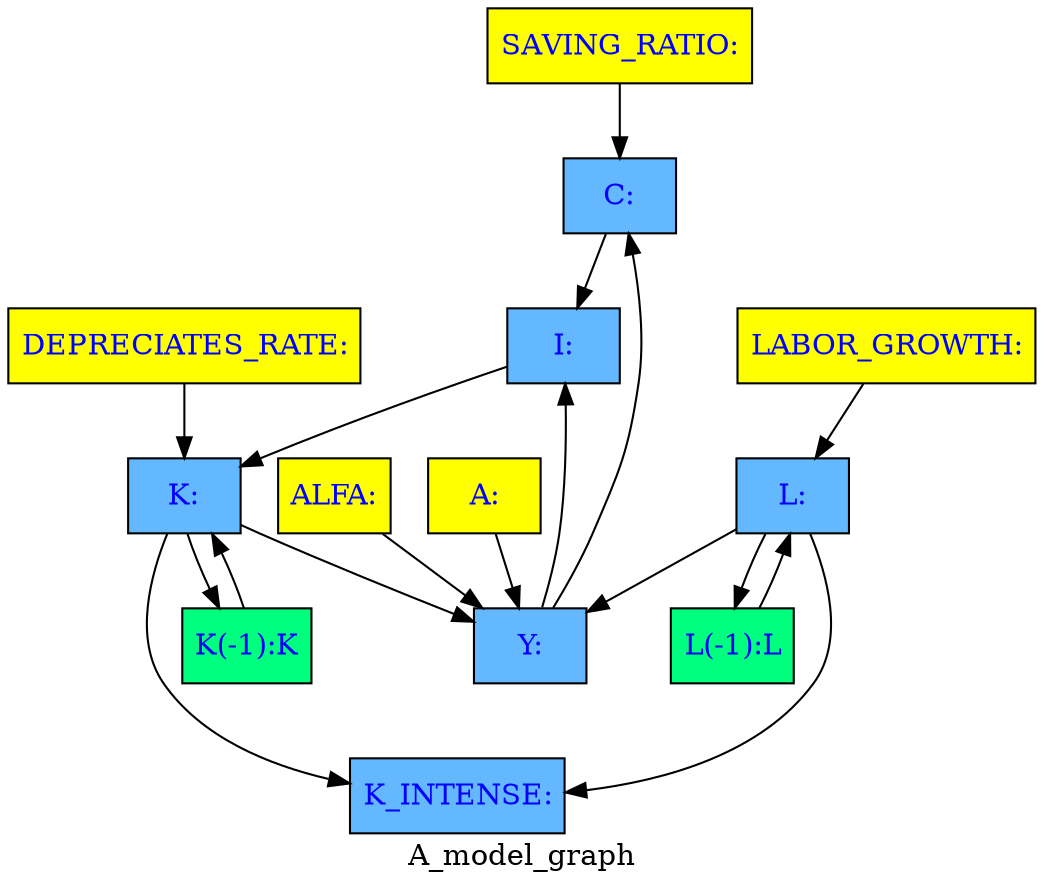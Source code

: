 Digraph TD {rankdir ="HR" 
{node  [margin=0.025 fontcolor=blue style=filled ] 
 "C" [ shape=box fillcolor= steelblue1 tooltip="C"  margin=0.025 fontcolor=blue style = filled  label=<<TABLE BORDER='0' CELLBORDER = '0' style = "filled"  > <TR><TD tooltip="C">C:</TD></TR> </TABLE>> ]
"Y" [ shape=box fillcolor= steelblue1 tooltip="Y"  margin=0.025 fontcolor=blue style = filled  label=<<TABLE BORDER='0' CELLBORDER = '0' style = "filled"  > <TR><TD tooltip="Y">Y:</TD></TR> </TABLE>> ]
"ALFA" [ shape=box fillcolor= yellow tooltip="ALFA"  margin=0.025 fontcolor=blue style = filled  label=<<TABLE BORDER='0' CELLBORDER = '0' style = "filled"  > <TR><TD tooltip="ALFA">ALFA:</TD></TR> </TABLE>> ]
"L(-1)" [ shape=box fillcolor= springgreen tooltip="L"  margin=0.025 fontcolor=blue style = filled  label=<<TABLE BORDER='0' CELLBORDER = '0' style = "filled"  > <TR><TD tooltip="L">L(-1):L</TD></TR> </TABLE>> ]
"SAVING_RATIO" [ shape=box fillcolor= yellow tooltip="SAVING_RATIO"  margin=0.025 fontcolor=blue style = filled  label=<<TABLE BORDER='0' CELLBORDER = '0' style = "filled"  > <TR><TD tooltip="SAVING_RATIO">SAVING_RATIO:</TD></TR> </TABLE>> ]
"L" [ shape=box fillcolor= steelblue1 tooltip="L"  margin=0.025 fontcolor=blue style = filled  label=<<TABLE BORDER='0' CELLBORDER = '0' style = "filled"  > <TR><TD tooltip="L">L:</TD></TR> </TABLE>> ]
"K_INTENSE" [ shape=box fillcolor= steelblue1 tooltip="K_INTENSE"  margin=0.025 fontcolor=blue style = filled  label=<<TABLE BORDER='0' CELLBORDER = '0' style = "filled"  > <TR><TD tooltip="K_INTENSE">K_INTENSE:</TD></TR> </TABLE>> ]
"DEPRECIATES_RATE" [ shape=box fillcolor= yellow tooltip="DEPRECIATES_RATE"  margin=0.025 fontcolor=blue style = filled  label=<<TABLE BORDER='0' CELLBORDER = '0' style = "filled"  > <TR><TD tooltip="DEPRECIATES_RATE">DEPRECIATES_RATE:</TD></TR> </TABLE>> ]
"LABOR_GROWTH" [ shape=box fillcolor= yellow tooltip="LABOR_GROWTH"  margin=0.025 fontcolor=blue style = filled  label=<<TABLE BORDER='0' CELLBORDER = '0' style = "filled"  > <TR><TD tooltip="LABOR_GROWTH">LABOR_GROWTH:</TD></TR> </TABLE>> ]
"K" [ shape=box fillcolor= steelblue1 tooltip="K"  margin=0.025 fontcolor=blue style = filled  label=<<TABLE BORDER='0' CELLBORDER = '0' style = "filled"  > <TR><TD tooltip="K">K:</TD></TR> </TABLE>> ]
"K(-1)" [ shape=box fillcolor= springgreen tooltip="K"  margin=0.025 fontcolor=blue style = filled  label=<<TABLE BORDER='0' CELLBORDER = '0' style = "filled"  > <TR><TD tooltip="K">K(-1):K</TD></TR> </TABLE>> ]
"I" [ shape=box fillcolor= steelblue1 tooltip="I"  margin=0.025 fontcolor=blue style = filled  label=<<TABLE BORDER='0' CELLBORDER = '0' style = "filled"  > <TR><TD tooltip="I">I:</TD></TR> </TABLE>> ]
"A" [ shape=box fillcolor= yellow tooltip="A"  margin=0.025 fontcolor=blue style = filled  label=<<TABLE BORDER='0' CELLBORDER = '0' style = "filled"  > <TR><TD tooltip="A">A:</TD></TR> </TABLE>> ] 
} 
"C" -> "I"[ style = filled   ]
"Y" -> "C"[ style = filled   ]
"I" -> "K"[ style = filled   ]
"DEPRECIATES_RATE" -> "K"[ style = filled   ]
"A" -> "Y"[ style = filled   ]
"ALFA" -> "Y"[ style = filled   ]
"SAVING_RATIO" -> "C"[ style = filled   ]
"L(-1)" -> "L"[ style = filled   ]
"Y" -> "I"[ style = filled   ]
"K" -> "K(-1)"[ style = filled   ]
"L" -> "K_INTENSE"[ style = filled   ]
"K" -> "Y"[ style = filled   ]
"L" -> "Y"[ style = filled   ]
"K" -> "K_INTENSE"[ style = filled   ]
"LABOR_GROWTH" -> "L"[ style = filled   ]
"K(-1)" -> "K"[ style = filled   ]
"L" -> "L(-1)"[ style = filled   ]
{ rank = sink; "K_INTENSE"  ; }
 label = "A_model_graph";
}